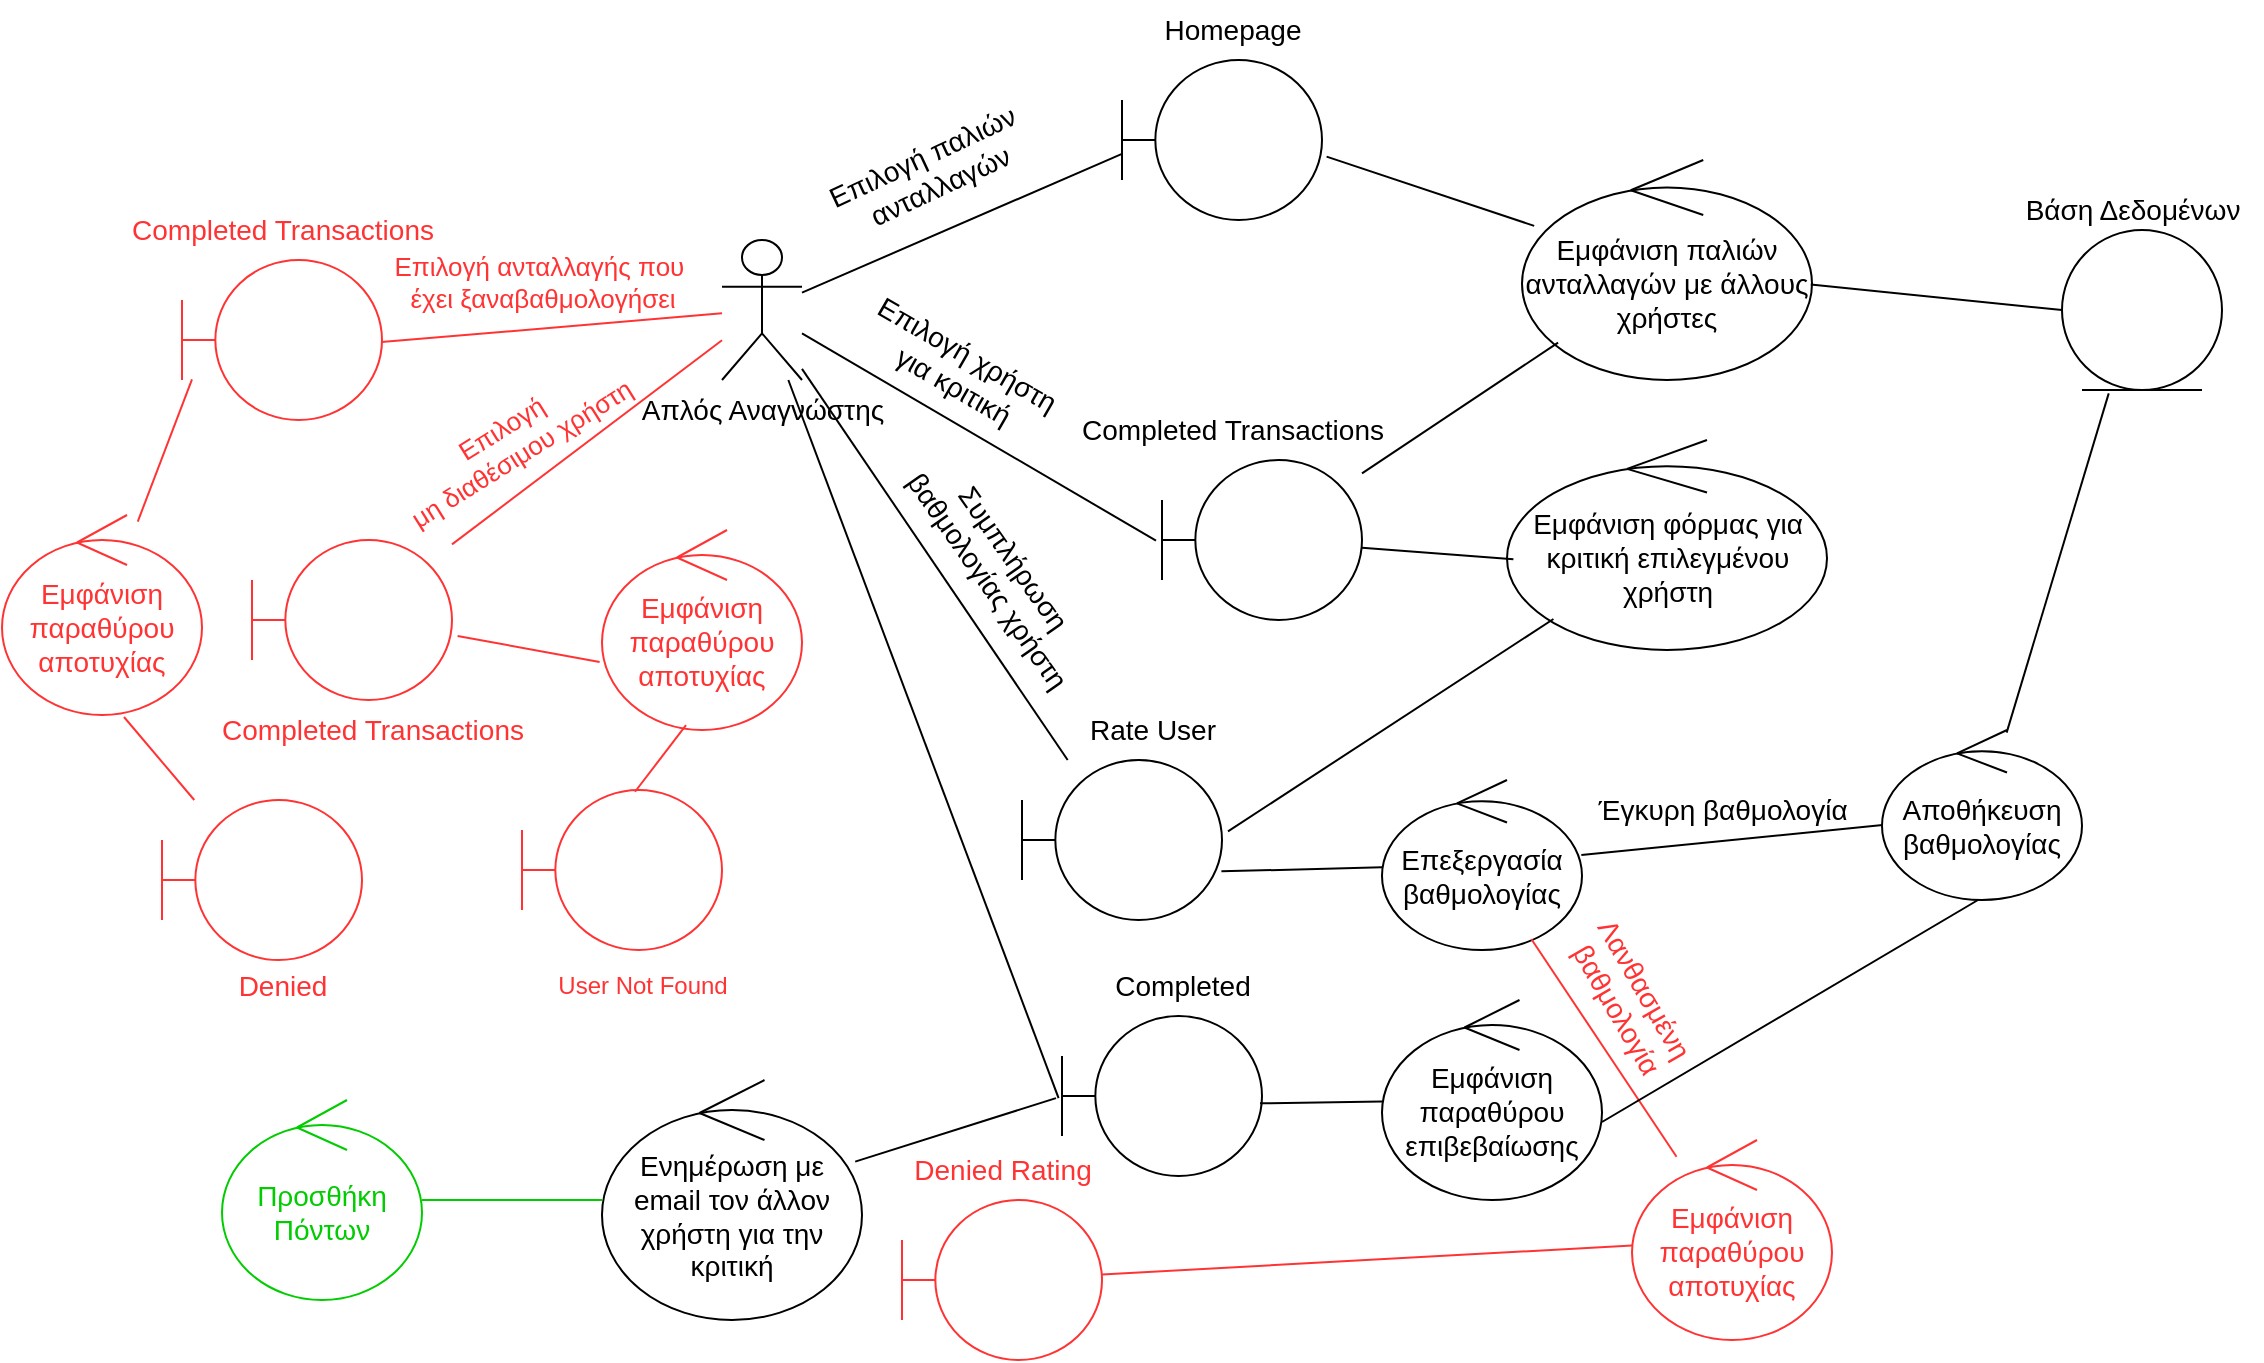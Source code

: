 <mxfile version="27.0.2">
  <diagram name="Page-1" id="5F5FR9ulsPSOxEnYNR3h">
    <mxGraphModel dx="2276" dy="897" grid="1" gridSize="10" guides="1" tooltips="1" connect="1" arrows="1" fold="1" page="1" pageScale="1" pageWidth="850" pageHeight="1100" math="0" shadow="0">
      <root>
        <mxCell id="0" />
        <mxCell id="1" parent="0" />
        <mxCell id="x2fK7w8gmVhvOhYyi4h5-2" value="&lt;font style=&quot;font-size: 14px;&quot;&gt;Απλός Αναγνώστης&lt;/font&gt;" style="shape=umlActor;verticalLabelPosition=bottom;verticalAlign=top;html=1;outlineConnect=0;" parent="1" vertex="1">
          <mxGeometry x="-40" y="330" width="40" height="70" as="geometry" />
        </mxCell>
        <mxCell id="x2fK7w8gmVhvOhYyi4h5-3" value="" style="shape=umlBoundary;whiteSpace=wrap;html=1;" parent="1" vertex="1">
          <mxGeometry x="160" y="240" width="100" height="80" as="geometry" />
        </mxCell>
        <mxCell id="x2fK7w8gmVhvOhYyi4h5-4" value="&lt;font style=&quot;font-size: 14px;&quot;&gt;Homepage&lt;/font&gt;" style="text;html=1;align=center;verticalAlign=middle;resizable=0;points=[];autosize=1;strokeColor=none;fillColor=none;" parent="1" vertex="1">
          <mxGeometry x="170" y="210" width="90" height="30" as="geometry" />
        </mxCell>
        <mxCell id="x2fK7w8gmVhvOhYyi4h5-5" value="" style="endArrow=none;html=1;rounded=0;entryX=-0.003;entryY=0.588;entryDx=0;entryDy=0;entryPerimeter=0;" parent="1" source="x2fK7w8gmVhvOhYyi4h5-2" target="x2fK7w8gmVhvOhYyi4h5-3" edge="1">
          <mxGeometry width="50" height="50" relative="1" as="geometry">
            <mxPoint x="100" y="420" as="sourcePoint" />
            <mxPoint x="150" y="370" as="targetPoint" />
          </mxGeometry>
        </mxCell>
        <mxCell id="x2fK7w8gmVhvOhYyi4h5-6" value="&lt;font style=&quot;font-size: 14px;&quot;&gt;Επιλογή παλιών&amp;nbsp;&lt;/font&gt;&lt;div&gt;&lt;font style=&quot;font-size: 14px;&quot;&gt;ανταλλαγών&lt;/font&gt;&lt;/div&gt;" style="text;html=1;align=center;verticalAlign=middle;resizable=0;points=[];autosize=1;strokeColor=none;fillColor=none;rotation=-25;" parent="1" vertex="1">
          <mxGeometry y="270" width="130" height="50" as="geometry" />
        </mxCell>
        <mxCell id="x2fK7w8gmVhvOhYyi4h5-7" value="&lt;span style=&quot;font-size: 14px;&quot;&gt;Εμφάνιση παλιών ανταλλαγών με άλλους χρήστες&lt;/span&gt;" style="ellipse;shape=umlControl;whiteSpace=wrap;html=1;" parent="1" vertex="1">
          <mxGeometry x="360" y="290" width="145" height="110" as="geometry" />
        </mxCell>
        <mxCell id="x2fK7w8gmVhvOhYyi4h5-8" value="" style="endArrow=none;html=1;rounded=0;entryX=1.023;entryY=0.604;entryDx=0;entryDy=0;entryPerimeter=0;" parent="1" source="x2fK7w8gmVhvOhYyi4h5-7" target="x2fK7w8gmVhvOhYyi4h5-3" edge="1">
          <mxGeometry width="50" height="50" relative="1" as="geometry">
            <mxPoint x="100" y="420" as="sourcePoint" />
            <mxPoint x="150" y="370" as="targetPoint" />
          </mxGeometry>
        </mxCell>
        <mxCell id="x2fK7w8gmVhvOhYyi4h5-9" value="" style="shape=umlBoundary;whiteSpace=wrap;html=1;" parent="1" vertex="1">
          <mxGeometry x="180" y="440" width="100" height="80" as="geometry" />
        </mxCell>
        <mxCell id="x2fK7w8gmVhvOhYyi4h5-10" value="&lt;font style=&quot;font-size: 14px;&quot;&gt;Completed Transactions&lt;/font&gt;" style="text;html=1;align=center;verticalAlign=middle;resizable=0;points=[];autosize=1;strokeColor=none;fillColor=none;" parent="1" vertex="1">
          <mxGeometry x="130" y="410" width="170" height="30" as="geometry" />
        </mxCell>
        <mxCell id="x2fK7w8gmVhvOhYyi4h5-11" value="" style="endArrow=none;html=1;rounded=0;" parent="1" source="x2fK7w8gmVhvOhYyi4h5-9" target="x2fK7w8gmVhvOhYyi4h5-7" edge="1">
          <mxGeometry width="50" height="50" relative="1" as="geometry">
            <mxPoint x="325" y="315" as="sourcePoint" />
            <mxPoint x="272" y="298" as="targetPoint" />
          </mxGeometry>
        </mxCell>
        <mxCell id="x2fK7w8gmVhvOhYyi4h5-12" value="" style="endArrow=none;html=1;rounded=0;entryX=-0.03;entryY=0.504;entryDx=0;entryDy=0;entryPerimeter=0;" parent="1" source="x2fK7w8gmVhvOhYyi4h5-2" target="x2fK7w8gmVhvOhYyi4h5-9" edge="1">
          <mxGeometry width="50" height="50" relative="1" as="geometry">
            <mxPoint x="10" y="366" as="sourcePoint" />
            <mxPoint x="170" y="297" as="targetPoint" />
          </mxGeometry>
        </mxCell>
        <mxCell id="x2fK7w8gmVhvOhYyi4h5-13" value="&lt;font style=&quot;font-size: 14px;&quot;&gt;Επιλογή χρήστη&amp;nbsp;&lt;/font&gt;&lt;div&gt;&lt;font style=&quot;font-size: 14px;&quot;&gt;για κριτική&lt;/font&gt;&lt;/div&gt;" style="text;html=1;align=center;verticalAlign=middle;resizable=0;points=[];autosize=1;strokeColor=none;fillColor=none;rotation=30;" parent="1" vertex="1">
          <mxGeometry x="15" y="370" width="130" height="50" as="geometry" />
        </mxCell>
        <mxCell id="x2fK7w8gmVhvOhYyi4h5-14" value="&lt;span style=&quot;font-size: 14px;&quot;&gt;Εμφάνιση φόρμας για κριτική επιλεγμένου χρήστη&lt;/span&gt;" style="ellipse;shape=umlControl;whiteSpace=wrap;html=1;" parent="1" vertex="1">
          <mxGeometry x="352.5" y="430" width="160" height="105" as="geometry" />
        </mxCell>
        <mxCell id="x2fK7w8gmVhvOhYyi4h5-15" value="" style="endArrow=none;html=1;rounded=0;entryX=0.02;entryY=0.568;entryDx=0;entryDy=0;entryPerimeter=0;" parent="1" source="x2fK7w8gmVhvOhYyi4h5-9" target="x2fK7w8gmVhvOhYyi4h5-14" edge="1">
          <mxGeometry width="50" height="50" relative="1" as="geometry">
            <mxPoint x="100" y="440" as="sourcePoint" />
            <mxPoint x="150" y="390" as="targetPoint" />
          </mxGeometry>
        </mxCell>
        <mxCell id="x2fK7w8gmVhvOhYyi4h5-16" value="" style="shape=umlBoundary;whiteSpace=wrap;html=1;" parent="1" vertex="1">
          <mxGeometry x="110" y="590" width="100" height="80" as="geometry" />
        </mxCell>
        <mxCell id="x2fK7w8gmVhvOhYyi4h5-17" value="&lt;font style=&quot;font-size: 14px;&quot;&gt;Rate User&lt;/font&gt;" style="text;html=1;align=center;verticalAlign=middle;resizable=0;points=[];autosize=1;strokeColor=none;fillColor=none;" parent="1" vertex="1">
          <mxGeometry x="130" y="560" width="90" height="30" as="geometry" />
        </mxCell>
        <mxCell id="x2fK7w8gmVhvOhYyi4h5-18" value="" style="endArrow=none;html=1;rounded=0;exitX=1.03;exitY=0.446;exitDx=0;exitDy=0;exitPerimeter=0;" parent="1" source="x2fK7w8gmVhvOhYyi4h5-16" target="x2fK7w8gmVhvOhYyi4h5-14" edge="1">
          <mxGeometry width="50" height="50" relative="1" as="geometry">
            <mxPoint x="290" y="494" as="sourcePoint" />
            <mxPoint x="366" y="500" as="targetPoint" />
          </mxGeometry>
        </mxCell>
        <mxCell id="x2fK7w8gmVhvOhYyi4h5-19" value="" style="endArrow=none;html=1;rounded=0;" parent="1" source="x2fK7w8gmVhvOhYyi4h5-2" target="x2fK7w8gmVhvOhYyi4h5-16" edge="1">
          <mxGeometry width="50" height="50" relative="1" as="geometry">
            <mxPoint x="10" y="387" as="sourcePoint" />
            <mxPoint x="187" y="490" as="targetPoint" />
          </mxGeometry>
        </mxCell>
        <mxCell id="x2fK7w8gmVhvOhYyi4h5-20" value="&lt;font style=&quot;font-size: 14px;&quot;&gt;Συμπλήρωση&amp;nbsp;&lt;/font&gt;&lt;div&gt;&lt;font style=&quot;font-size: 14px;&quot;&gt;βαθμολογίας χρήστη&lt;/font&gt;&lt;/div&gt;" style="text;html=1;align=center;verticalAlign=middle;resizable=0;points=[];autosize=1;strokeColor=none;fillColor=none;rotation=55;" parent="1" vertex="1">
          <mxGeometry x="25" y="470" width="150" height="50" as="geometry" />
        </mxCell>
        <mxCell id="x2fK7w8gmVhvOhYyi4h5-21" value="&lt;span style=&quot;font-size: 14px;&quot;&gt;Επεξεργασία βαθμολογίας&lt;/span&gt;" style="ellipse;shape=umlControl;whiteSpace=wrap;html=1;" parent="1" vertex="1">
          <mxGeometry x="290" y="600" width="100" height="85" as="geometry" />
        </mxCell>
        <mxCell id="x2fK7w8gmVhvOhYyi4h5-22" value="" style="endArrow=none;html=1;rounded=0;exitX=0.997;exitY=0.696;exitDx=0;exitDy=0;exitPerimeter=0;" parent="1" source="x2fK7w8gmVhvOhYyi4h5-16" target="x2fK7w8gmVhvOhYyi4h5-21" edge="1">
          <mxGeometry width="50" height="50" relative="1" as="geometry">
            <mxPoint x="290" y="494" as="sourcePoint" />
            <mxPoint x="366" y="500" as="targetPoint" />
          </mxGeometry>
        </mxCell>
        <mxCell id="x2fK7w8gmVhvOhYyi4h5-23" value="&lt;span style=&quot;font-size: 14px;&quot;&gt;Αποθήκευση βαθμολογίας&lt;/span&gt;" style="ellipse;shape=umlControl;whiteSpace=wrap;html=1;" parent="1" vertex="1">
          <mxGeometry x="540" y="575" width="100" height="85" as="geometry" />
        </mxCell>
        <mxCell id="x2fK7w8gmVhvOhYyi4h5-24" value="" style="endArrow=none;html=1;rounded=0;" parent="1" source="x2fK7w8gmVhvOhYyi4h5-21" target="x2fK7w8gmVhvOhYyi4h5-23" edge="1">
          <mxGeometry width="50" height="50" relative="1" as="geometry">
            <mxPoint x="220" y="656" as="sourcePoint" />
            <mxPoint x="300" y="654" as="targetPoint" />
          </mxGeometry>
        </mxCell>
        <mxCell id="x2fK7w8gmVhvOhYyi4h5-25" value="" style="ellipse;shape=umlEntity;whiteSpace=wrap;html=1;" parent="1" vertex="1">
          <mxGeometry x="630" y="325" width="80" height="80" as="geometry" />
        </mxCell>
        <mxCell id="x2fK7w8gmVhvOhYyi4h5-26" value="&lt;font style=&quot;font-size: 14px;&quot;&gt;Βάση Δεδομένων&lt;/font&gt;" style="text;html=1;align=center;verticalAlign=middle;resizable=0;points=[];autosize=1;strokeColor=none;fillColor=none;" parent="1" vertex="1">
          <mxGeometry x="600" y="300" width="130" height="30" as="geometry" />
        </mxCell>
        <mxCell id="x2fK7w8gmVhvOhYyi4h5-27" value="" style="endArrow=none;html=1;rounded=0;entryX=0.292;entryY=1.021;entryDx=0;entryDy=0;entryPerimeter=0;" parent="1" source="x2fK7w8gmVhvOhYyi4h5-23" target="x2fK7w8gmVhvOhYyi4h5-25" edge="1">
          <mxGeometry width="50" height="50" relative="1" as="geometry">
            <mxPoint x="400" y="653" as="sourcePoint" />
            <mxPoint x="440" y="653" as="targetPoint" />
          </mxGeometry>
        </mxCell>
        <mxCell id="x2fK7w8gmVhvOhYyi4h5-28" value="&lt;span style=&quot;font-size: 14px;&quot;&gt;Ενημέρωση με email τον άλλον χρήστη για την κριτική&lt;/span&gt;" style="ellipse;shape=umlControl;whiteSpace=wrap;html=1;" parent="1" vertex="1">
          <mxGeometry x="-100" y="750" width="130" height="120" as="geometry" />
        </mxCell>
        <mxCell id="x2fK7w8gmVhvOhYyi4h5-30" value="&lt;span style=&quot;font-size: 14px;&quot;&gt;Εμφάνιση παραθύρου επιβεβαίωσης&lt;/span&gt;" style="ellipse;shape=umlControl;whiteSpace=wrap;html=1;" parent="1" vertex="1">
          <mxGeometry x="290" y="710" width="110" height="100" as="geometry" />
        </mxCell>
        <mxCell id="x2fK7w8gmVhvOhYyi4h5-32" value="" style="shape=umlBoundary;whiteSpace=wrap;html=1;" parent="1" vertex="1">
          <mxGeometry x="130" y="718" width="100" height="80" as="geometry" />
        </mxCell>
        <mxCell id="x2fK7w8gmVhvOhYyi4h5-33" value="" style="endArrow=none;html=1;rounded=0;exitX=0.99;exitY=0.546;exitDx=0;exitDy=0;exitPerimeter=0;" parent="1" source="x2fK7w8gmVhvOhYyi4h5-32" target="x2fK7w8gmVhvOhYyi4h5-30" edge="1">
          <mxGeometry width="50" height="50" relative="1" as="geometry">
            <mxPoint x="220" y="656" as="sourcePoint" />
            <mxPoint x="300" y="654" as="targetPoint" />
          </mxGeometry>
        </mxCell>
        <mxCell id="x2fK7w8gmVhvOhYyi4h5-34" value="&lt;font style=&quot;font-size: 14px;&quot;&gt;Completed&lt;/font&gt;" style="text;html=1;align=center;verticalAlign=middle;resizable=0;points=[];autosize=1;strokeColor=none;fillColor=none;" parent="1" vertex="1">
          <mxGeometry x="145" y="688" width="90" height="30" as="geometry" />
        </mxCell>
        <mxCell id="x2fK7w8gmVhvOhYyi4h5-35" value="&lt;font style=&quot;font-size: 14px;&quot;&gt;Έγκυρη βαθμολογία&lt;/font&gt;" style="text;html=1;align=center;verticalAlign=middle;resizable=0;points=[];autosize=1;strokeColor=none;fillColor=none;rotation=0;" parent="1" vertex="1">
          <mxGeometry x="385" y="600" width="150" height="30" as="geometry" />
        </mxCell>
        <mxCell id="x2fK7w8gmVhvOhYyi4h5-36" value="" style="shape=umlBoundary;whiteSpace=wrap;html=1;strokeColor=#FF3333;" parent="1" vertex="1">
          <mxGeometry x="-310" y="340" width="100" height="80" as="geometry" />
        </mxCell>
        <mxCell id="x2fK7w8gmVhvOhYyi4h5-37" value="&lt;font style=&quot;font-size: 14px;&quot;&gt;Completed Transactions&lt;/font&gt;" style="text;html=1;align=center;verticalAlign=middle;resizable=0;points=[];autosize=1;strokeColor=none;fillColor=none;fontColor=#FF3333;" parent="1" vertex="1">
          <mxGeometry x="-345" y="310" width="170" height="30" as="geometry" />
        </mxCell>
        <mxCell id="x2fK7w8gmVhvOhYyi4h5-38" value="" style="endArrow=none;html=1;rounded=0;exitX=0.997;exitY=0.513;exitDx=0;exitDy=0;exitPerimeter=0;strokeColor=#FF3333;" parent="1" source="x2fK7w8gmVhvOhYyi4h5-36" target="x2fK7w8gmVhvOhYyi4h5-2" edge="1">
          <mxGeometry width="50" height="50" relative="1" as="geometry">
            <mxPoint x="-20" y="500" as="sourcePoint" />
            <mxPoint x="30" y="450" as="targetPoint" />
          </mxGeometry>
        </mxCell>
        <mxCell id="x2fK7w8gmVhvOhYyi4h5-39" value="&lt;font style=&quot;font-size: 13px; color: rgb(255, 51, 51);&quot;&gt;Επιλογή ανταλλαγής που&amp;nbsp;&lt;/font&gt;&lt;div&gt;&lt;font style=&quot;font-size: 13px; color: rgb(255, 51, 51);&quot;&gt;έχει ξαναβαθμολογήσει&lt;/font&gt;&lt;/div&gt;" style="text;html=1;align=center;verticalAlign=middle;resizable=0;points=[];autosize=1;strokeColor=none;fillColor=none;" parent="1" vertex="1">
          <mxGeometry x="-215" y="331" width="170" height="40" as="geometry" />
        </mxCell>
        <mxCell id="x2fK7w8gmVhvOhYyi4h5-40" value="" style="endArrow=none;html=1;rounded=0;entryX=-0.017;entryY=0.513;entryDx=0;entryDy=0;entryPerimeter=0;" parent="1" source="x2fK7w8gmVhvOhYyi4h5-2" target="x2fK7w8gmVhvOhYyi4h5-32" edge="1">
          <mxGeometry width="50" height="50" relative="1" as="geometry">
            <mxPoint x="10" y="404" as="sourcePoint" />
            <mxPoint x="80" y="750" as="targetPoint" />
          </mxGeometry>
        </mxCell>
        <mxCell id="x2fK7w8gmVhvOhYyi4h5-41" value="&lt;span style=&quot;font-size: 14px;&quot;&gt;Εμφάνιση παραθύρου αποτυχίας&lt;/span&gt;" style="ellipse;shape=umlControl;whiteSpace=wrap;html=1;strokeColor=#FF3333;fontColor=#FF3333;" parent="1" vertex="1">
          <mxGeometry x="-400" y="467.5" width="100" height="100" as="geometry" />
        </mxCell>
        <mxCell id="x2fK7w8gmVhvOhYyi4h5-42" value="" style="endArrow=none;html=1;rounded=0;exitX=0.05;exitY=0.746;exitDx=0;exitDy=0;exitPerimeter=0;strokeColor=#FF3333;" parent="1" source="x2fK7w8gmVhvOhYyi4h5-36" target="x2fK7w8gmVhvOhYyi4h5-41" edge="1">
          <mxGeometry width="50" height="50" relative="1" as="geometry">
            <mxPoint x="376" y="333" as="sourcePoint" />
            <mxPoint x="272" y="298" as="targetPoint" />
          </mxGeometry>
        </mxCell>
        <mxCell id="x2fK7w8gmVhvOhYyi4h5-43" value="" style="shape=umlBoundary;whiteSpace=wrap;html=1;strokeColor=#FF3333;" parent="1" vertex="1">
          <mxGeometry x="-320" y="610" width="100" height="80" as="geometry" />
        </mxCell>
        <mxCell id="x2fK7w8gmVhvOhYyi4h5-44" value="&lt;font style=&quot;color: rgb(255, 51, 51);&quot;&gt;Denied&lt;/font&gt;" style="text;html=1;align=center;verticalAlign=middle;resizable=0;points=[];autosize=1;strokeColor=none;fillColor=none;fontSize=14;" parent="1" vertex="1">
          <mxGeometry x="-295" y="688" width="70" height="30" as="geometry" />
        </mxCell>
        <mxCell id="x2fK7w8gmVhvOhYyi4h5-45" value="" style="endArrow=none;html=1;rounded=0;strokeColor=#FF3333;entryX=0.61;entryY=1.01;entryDx=0;entryDy=0;entryPerimeter=0;" parent="1" source="x2fK7w8gmVhvOhYyi4h5-43" target="x2fK7w8gmVhvOhYyi4h5-41" edge="1">
          <mxGeometry width="50" height="50" relative="1" as="geometry">
            <mxPoint x="-295" y="410" as="sourcePoint" />
            <mxPoint x="-355" y="439" as="targetPoint" />
          </mxGeometry>
        </mxCell>
        <mxCell id="x2fK7w8gmVhvOhYyi4h5-52" value="" style="shape=umlBoundary;whiteSpace=wrap;html=1;strokeColor=#FF3333;" parent="1" vertex="1">
          <mxGeometry x="50" y="810" width="100" height="80" as="geometry" />
        </mxCell>
        <mxCell id="x2fK7w8gmVhvOhYyi4h5-53" value="" style="endArrow=none;html=1;rounded=0;strokeColor=#FF3333;" parent="1" source="x2fK7w8gmVhvOhYyi4h5-52" target="x2fK7w8gmVhvOhYyi4h5-63" edge="1">
          <mxGeometry width="50" height="50" relative="1" as="geometry">
            <mxPoint x="-384" y="560" as="sourcePoint" />
            <mxPoint x="-60" y="650" as="targetPoint" />
          </mxGeometry>
        </mxCell>
        <mxCell id="x2fK7w8gmVhvOhYyi4h5-54" value="Denied Rating" style="text;html=1;align=center;verticalAlign=middle;resizable=0;points=[];autosize=1;strokeColor=none;fillColor=none;fontSize=14;fontColor=#FF3333;" parent="1" vertex="1">
          <mxGeometry x="45" y="780" width="110" height="30" as="geometry" />
        </mxCell>
        <mxCell id="x2fK7w8gmVhvOhYyi4h5-56" value="" style="shape=umlBoundary;whiteSpace=wrap;html=1;strokeColor=#FF3333;" parent="1" vertex="1">
          <mxGeometry x="-275" y="480" width="100" height="80" as="geometry" />
        </mxCell>
        <mxCell id="x2fK7w8gmVhvOhYyi4h5-57" value="&lt;font style=&quot;font-size: 14px;&quot;&gt;Completed Transactions&lt;/font&gt;" style="text;html=1;align=center;verticalAlign=middle;resizable=0;points=[];autosize=1;strokeColor=none;fillColor=none;fontColor=#FF3333;" parent="1" vertex="1">
          <mxGeometry x="-300" y="560" width="170" height="30" as="geometry" />
        </mxCell>
        <mxCell id="x2fK7w8gmVhvOhYyi4h5-58" value="" style="endArrow=none;html=1;rounded=0;strokeColor=#FF3333;" parent="1" source="x2fK7w8gmVhvOhYyi4h5-56" target="x2fK7w8gmVhvOhYyi4h5-2" edge="1">
          <mxGeometry width="50" height="50" relative="1" as="geometry">
            <mxPoint x="-200" y="391" as="sourcePoint" />
            <mxPoint x="-30" y="377" as="targetPoint" />
          </mxGeometry>
        </mxCell>
        <mxCell id="x2fK7w8gmVhvOhYyi4h5-59" value="Επιλογή&amp;nbsp;&lt;div&gt;μη διαθέσιμου χρήστη&lt;/div&gt;" style="text;html=1;align=center;verticalAlign=middle;resizable=0;points=[];autosize=1;strokeColor=none;fillColor=none;fontSize=13;fontColor=#FF3333;rotation=-32;" parent="1" vertex="1">
          <mxGeometry x="-220" y="410" width="150" height="40" as="geometry" />
        </mxCell>
        <mxCell id="x2fK7w8gmVhvOhYyi4h5-60" value="&lt;span style=&quot;font-size: 14px;&quot;&gt;Εμφάνιση παραθύρου αποτυχίας&lt;/span&gt;" style="ellipse;shape=umlControl;whiteSpace=wrap;html=1;strokeColor=#FF3333;fontColor=#FF3333;" parent="1" vertex="1">
          <mxGeometry x="-100" y="475" width="100" height="100" as="geometry" />
        </mxCell>
        <mxCell id="x2fK7w8gmVhvOhYyi4h5-61" value="" style="endArrow=none;html=1;rounded=0;exitX=1.028;exitY=0.6;exitDx=0;exitDy=0;exitPerimeter=0;strokeColor=#FF3333;entryX=-0.012;entryY=0.66;entryDx=0;entryDy=0;entryPerimeter=0;" parent="1" source="x2fK7w8gmVhvOhYyi4h5-56" target="x2fK7w8gmVhvOhYyi4h5-60" edge="1">
          <mxGeometry width="50" height="50" relative="1" as="geometry">
            <mxPoint x="-200" y="391" as="sourcePoint" />
            <mxPoint x="-30" y="377" as="targetPoint" />
          </mxGeometry>
        </mxCell>
        <mxCell id="x2fK7w8gmVhvOhYyi4h5-62" value="" style="shape=umlBoundary;whiteSpace=wrap;html=1;strokeColor=#FF3333;" parent="1" vertex="1">
          <mxGeometry x="-140" y="605" width="100" height="80" as="geometry" />
        </mxCell>
        <mxCell id="x2fK7w8gmVhvOhYyi4h5-63" value="&lt;span style=&quot;font-size: 14px;&quot;&gt;Εμφάνιση παραθύρου αποτυχίας&lt;/span&gt;" style="ellipse;shape=umlControl;whiteSpace=wrap;html=1;strokeColor=#FF3333;fontColor=#FF3333;" parent="1" vertex="1">
          <mxGeometry x="415" y="780" width="100" height="100" as="geometry" />
        </mxCell>
        <mxCell id="x2fK7w8gmVhvOhYyi4h5-64" value="" style="endArrow=none;html=1;rounded=0;strokeColor=#FF3333;" parent="1" source="x2fK7w8gmVhvOhYyi4h5-21" target="x2fK7w8gmVhvOhYyi4h5-63" edge="1">
          <mxGeometry width="50" height="50" relative="1" as="geometry">
            <mxPoint x="160" y="857" as="sourcePoint" />
            <mxPoint x="425" y="843" as="targetPoint" />
          </mxGeometry>
        </mxCell>
        <mxCell id="x2fK7w8gmVhvOhYyi4h5-65" value="Λανθασμένη&amp;nbsp;&lt;div&gt;βαθμολογία&lt;/div&gt;" style="text;html=1;align=center;verticalAlign=middle;resizable=0;points=[];autosize=1;strokeColor=none;fillColor=none;fontColor=#FF3333;fontSize=14;rotation=60;" parent="1" vertex="1">
          <mxGeometry x="360" y="685" width="110" height="50" as="geometry" />
        </mxCell>
        <mxCell id="x2fK7w8gmVhvOhYyi4h5-66" value="User Not Found" style="text;html=1;align=center;verticalAlign=middle;resizable=0;points=[];autosize=1;strokeColor=none;fillColor=none;fontColor=#FF3333;" parent="1" vertex="1">
          <mxGeometry x="-135" y="688" width="110" height="30" as="geometry" />
        </mxCell>
        <mxCell id="x2fK7w8gmVhvOhYyi4h5-67" value="" style="endArrow=none;html=1;rounded=0;exitX=0.42;exitY=0.976;exitDx=0;exitDy=0;exitPerimeter=0;strokeColor=#FF3333;entryX=0.565;entryY=0.011;entryDx=0;entryDy=0;entryPerimeter=0;" parent="1" source="x2fK7w8gmVhvOhYyi4h5-60" target="x2fK7w8gmVhvOhYyi4h5-62" edge="1">
          <mxGeometry width="50" height="50" relative="1" as="geometry">
            <mxPoint x="-162" y="538" as="sourcePoint" />
            <mxPoint x="-91" y="551" as="targetPoint" />
          </mxGeometry>
        </mxCell>
        <mxCell id="EmqQ4aB4G5ILEooHiqsv-1" value="" style="endArrow=none;html=1;rounded=0;exitX=0;exitY=0.5;exitDx=0;exitDy=0;" parent="1" source="x2fK7w8gmVhvOhYyi4h5-25" target="x2fK7w8gmVhvOhYyi4h5-7" edge="1">
          <mxGeometry width="50" height="50" relative="1" as="geometry">
            <mxPoint x="376" y="333" as="sourcePoint" />
            <mxPoint x="272" y="298" as="targetPoint" />
          </mxGeometry>
        </mxCell>
        <mxCell id="EmqQ4aB4G5ILEooHiqsv-2" value="" style="endArrow=none;html=1;rounded=0;entryX=0.48;entryY=1;entryDx=0;entryDy=0;entryPerimeter=0;exitX=1;exitY=0.61;exitDx=0;exitDy=0;exitPerimeter=0;" parent="1" source="x2fK7w8gmVhvOhYyi4h5-30" target="x2fK7w8gmVhvOhYyi4h5-23" edge="1">
          <mxGeometry width="50" height="50" relative="1" as="geometry">
            <mxPoint x="612" y="586" as="sourcePoint" />
            <mxPoint x="663" y="417" as="targetPoint" />
          </mxGeometry>
        </mxCell>
        <mxCell id="EmqQ4aB4G5ILEooHiqsv-3" value="" style="endArrow=none;html=1;rounded=0;entryX=-0.03;entryY=0.513;entryDx=0;entryDy=0;entryPerimeter=0;" parent="1" source="x2fK7w8gmVhvOhYyi4h5-28" target="x2fK7w8gmVhvOhYyi4h5-32" edge="1">
          <mxGeometry width="50" height="50" relative="1" as="geometry">
            <mxPoint x="622" y="596" as="sourcePoint" />
            <mxPoint x="673" y="427" as="targetPoint" />
          </mxGeometry>
        </mxCell>
        <mxCell id="87D6NXcuZ2_Ky-bmKsoV-1" value="&lt;span style=&quot;font-size: 14px;&quot;&gt;Προσθήκη Πόντων&lt;/span&gt;" style="ellipse;shape=umlControl;whiteSpace=wrap;html=1;fontColor=#00CC00;strokeColor=#00CC00;" vertex="1" parent="1">
          <mxGeometry x="-290" y="760" width="100" height="100" as="geometry" />
        </mxCell>
        <mxCell id="87D6NXcuZ2_Ky-bmKsoV-2" value="" style="endArrow=none;html=1;rounded=0;strokeColor=#00CC00;" edge="1" parent="1" source="87D6NXcuZ2_Ky-bmKsoV-1" target="x2fK7w8gmVhvOhYyi4h5-28">
          <mxGeometry width="50" height="50" relative="1" as="geometry">
            <mxPoint x="-161" y="820" as="sourcePoint" />
            <mxPoint x="-135" y="977" as="targetPoint" />
          </mxGeometry>
        </mxCell>
      </root>
    </mxGraphModel>
  </diagram>
</mxfile>
